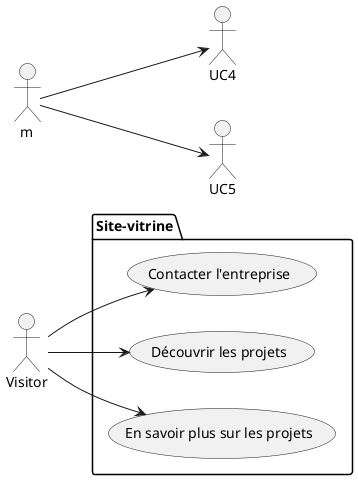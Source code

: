 @startuml marvellous
left to right direction
actor Visitor as i
package Site-vitrine {
  usecase "Contacter l'entreprise" as UC1
  usecase "Découvrir les projets" as UC2
  usecase "En savoir plus sur les projets" as UC3
}
i --> UC1
i --> UC2
i --> UC3
m --> UC4
m --> UC5 
@enduml